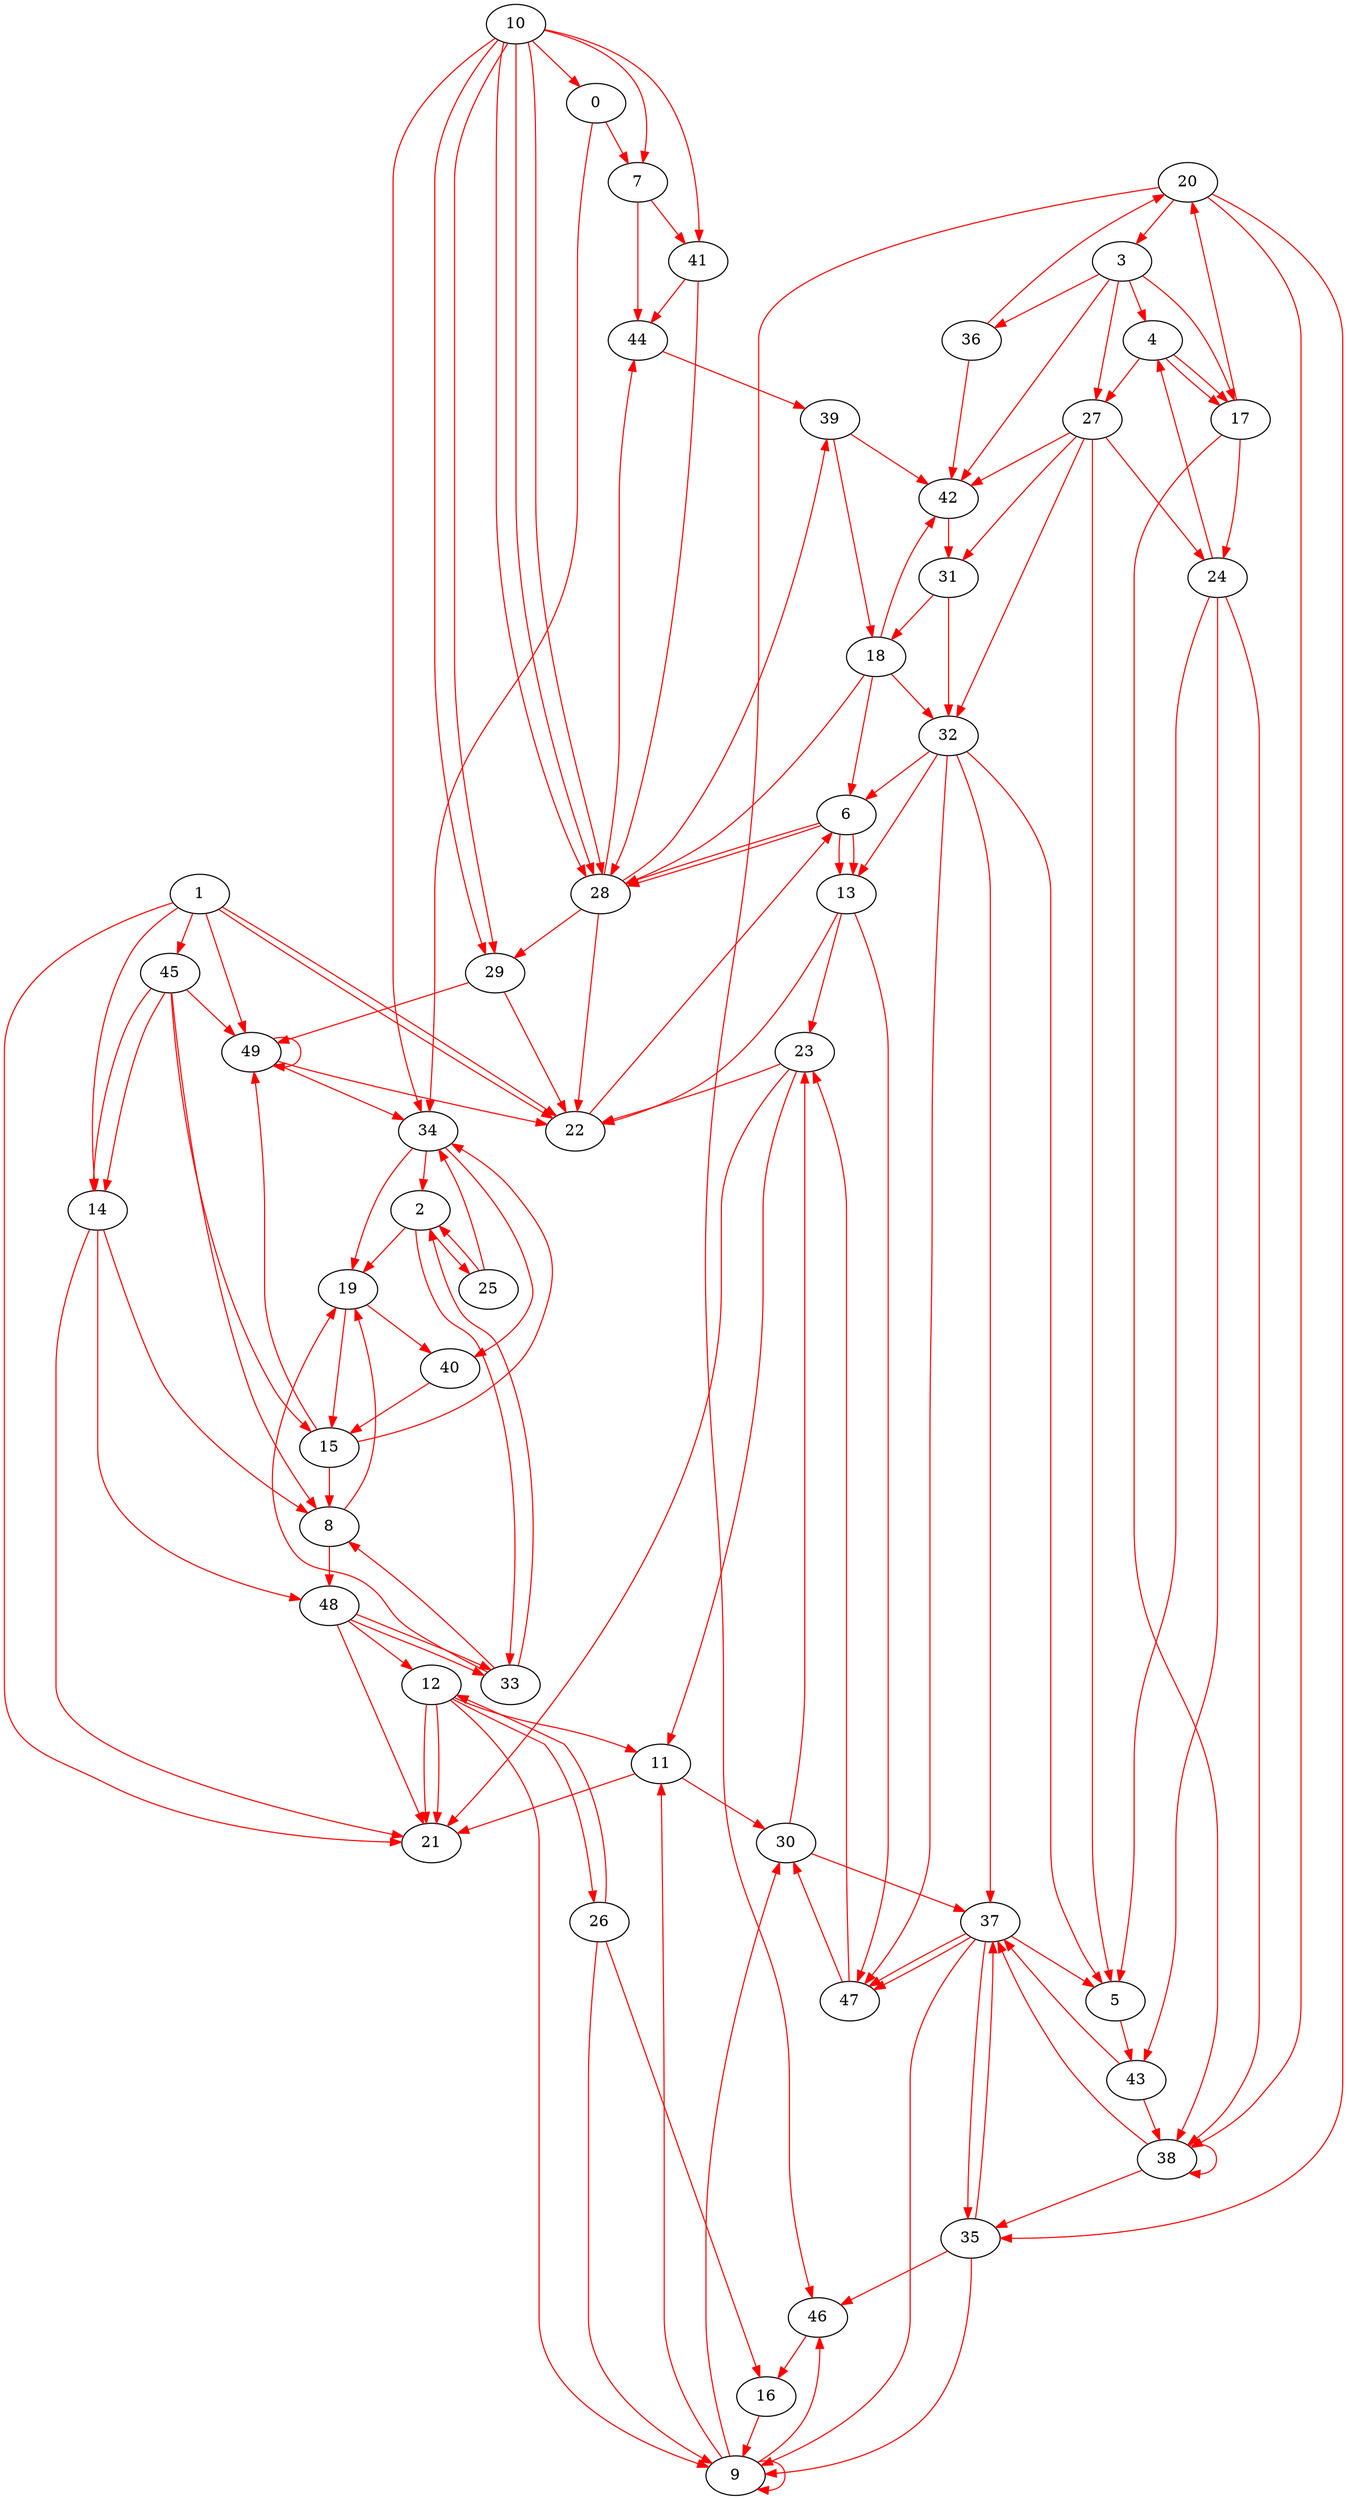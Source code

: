 digraph g {
edge [color=red]
  0 -> 7
  0 -> 34
  7 -> 41
  7 -> 44
  34 -> 2
  34 -> 19
  34 -> 40
  1 -> 14
  1 -> 45
  1 -> 21
  1 -> 22
  1 -> 22
  1 -> 49
  14 -> 8
  14 -> 21
  14 -> 48
  45 -> 8
  45 -> 14
  45 -> 14
  45 -> 15
  45 -> 49
  22 -> 6
  49 -> 34
  49 -> 22
  49 -> 49
  2 -> 19
  2 -> 25
  2 -> 33
  19 -> 15
  19 -> 40
  25 -> 2
  25 -> 34
  33 -> 2
  33 -> 8
  33 -> 19
  3 -> 4
  3 -> 17
  3 -> 27
  3 -> 36
  3 -> 42
  4 -> 17
  4 -> 17
  4 -> 27
  17 -> 20
  17 -> 24
  17 -> 38
  27 -> 5
  27 -> 24
  27 -> 32
  27 -> 31
  27 -> 42
  36 -> 20
  36 -> 42
  42 -> 31
  5 -> 43
  43 -> 37
  43 -> 38
  6 -> 13
  6 -> 13
  6 -> 28
  6 -> 28
  13 -> 22
  13 -> 23
  13 -> 47
  28 -> 22
  28 -> 29
  28 -> 39
  28 -> 44
  41 -> 28
  41 -> 44
  44 -> 39
  8 -> 19
  8 -> 48
  48 -> 12
  48 -> 21
  48 -> 33
  48 -> 33
  9 -> 9
  9 -> 11
  9 -> 30
  9 -> 46
  11 -> 21
  11 -> 30
  30 -> 23
  30 -> 37
  46 -> 16
  10 -> 0
  10 -> 7
  10 -> 28
  10 -> 28
  10 -> 28
  10 -> 29
  10 -> 29
  10 -> 34
  10 -> 41
  29 -> 22
  29 -> 49
  12 -> 9
  12 -> 11
  12 -> 21
  12 -> 21
  12 -> 26
  26 -> 9
  26 -> 12
  26 -> 16
  23 -> 11
  23 -> 21
  23 -> 22
  47 -> 23
  47 -> 30
  15 -> 8
  15 -> 34
  15 -> 49
  16 -> 9
  20 -> 3
  20 -> 35
  20 -> 38
  20 -> 46
  24 -> 4
  24 -> 5
  24 -> 38
  24 -> 43
  38 -> 35
  38 -> 37
  38 -> 38
  18 -> 6
  18 -> 28
  18 -> 32
  18 -> 42
  32 -> 5
  32 -> 6
  32 -> 13
  32 -> 37
  32 -> 47
  40 -> 15
  35 -> 9
  35 -> 37
  35 -> 46
  31 -> 18
  31 -> 32
  39 -> 18
  39 -> 42
  37 -> 5
  37 -> 9
  37 -> 35
  37 -> 47
  37 -> 47
}
